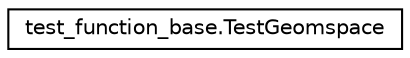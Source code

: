 digraph "Graphical Class Hierarchy"
{
 // LATEX_PDF_SIZE
  edge [fontname="Helvetica",fontsize="10",labelfontname="Helvetica",labelfontsize="10"];
  node [fontname="Helvetica",fontsize="10",shape=record];
  rankdir="LR";
  Node0 [label="test_function_base.TestGeomspace",height=0.2,width=0.4,color="black", fillcolor="white", style="filled",URL="$classtest__function__base_1_1TestGeomspace.html",tooltip=" "];
}
